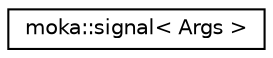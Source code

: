 digraph "Graphical Class Hierarchy"
{
 // LATEX_PDF_SIZE
  edge [fontname="Helvetica",fontsize="10",labelfontname="Helvetica",labelfontsize="10"];
  node [fontname="Helvetica",fontsize="10",shape=record];
  rankdir="LR";
  Node0 [label="moka::signal\< Args \>",height=0.2,width=0.4,color="black", fillcolor="white", style="filled",URL="$classmoka_1_1signal.html",tooltip="Basic signal class. Allows you to write observer patterns while avoiding boilerplate code."];
}
